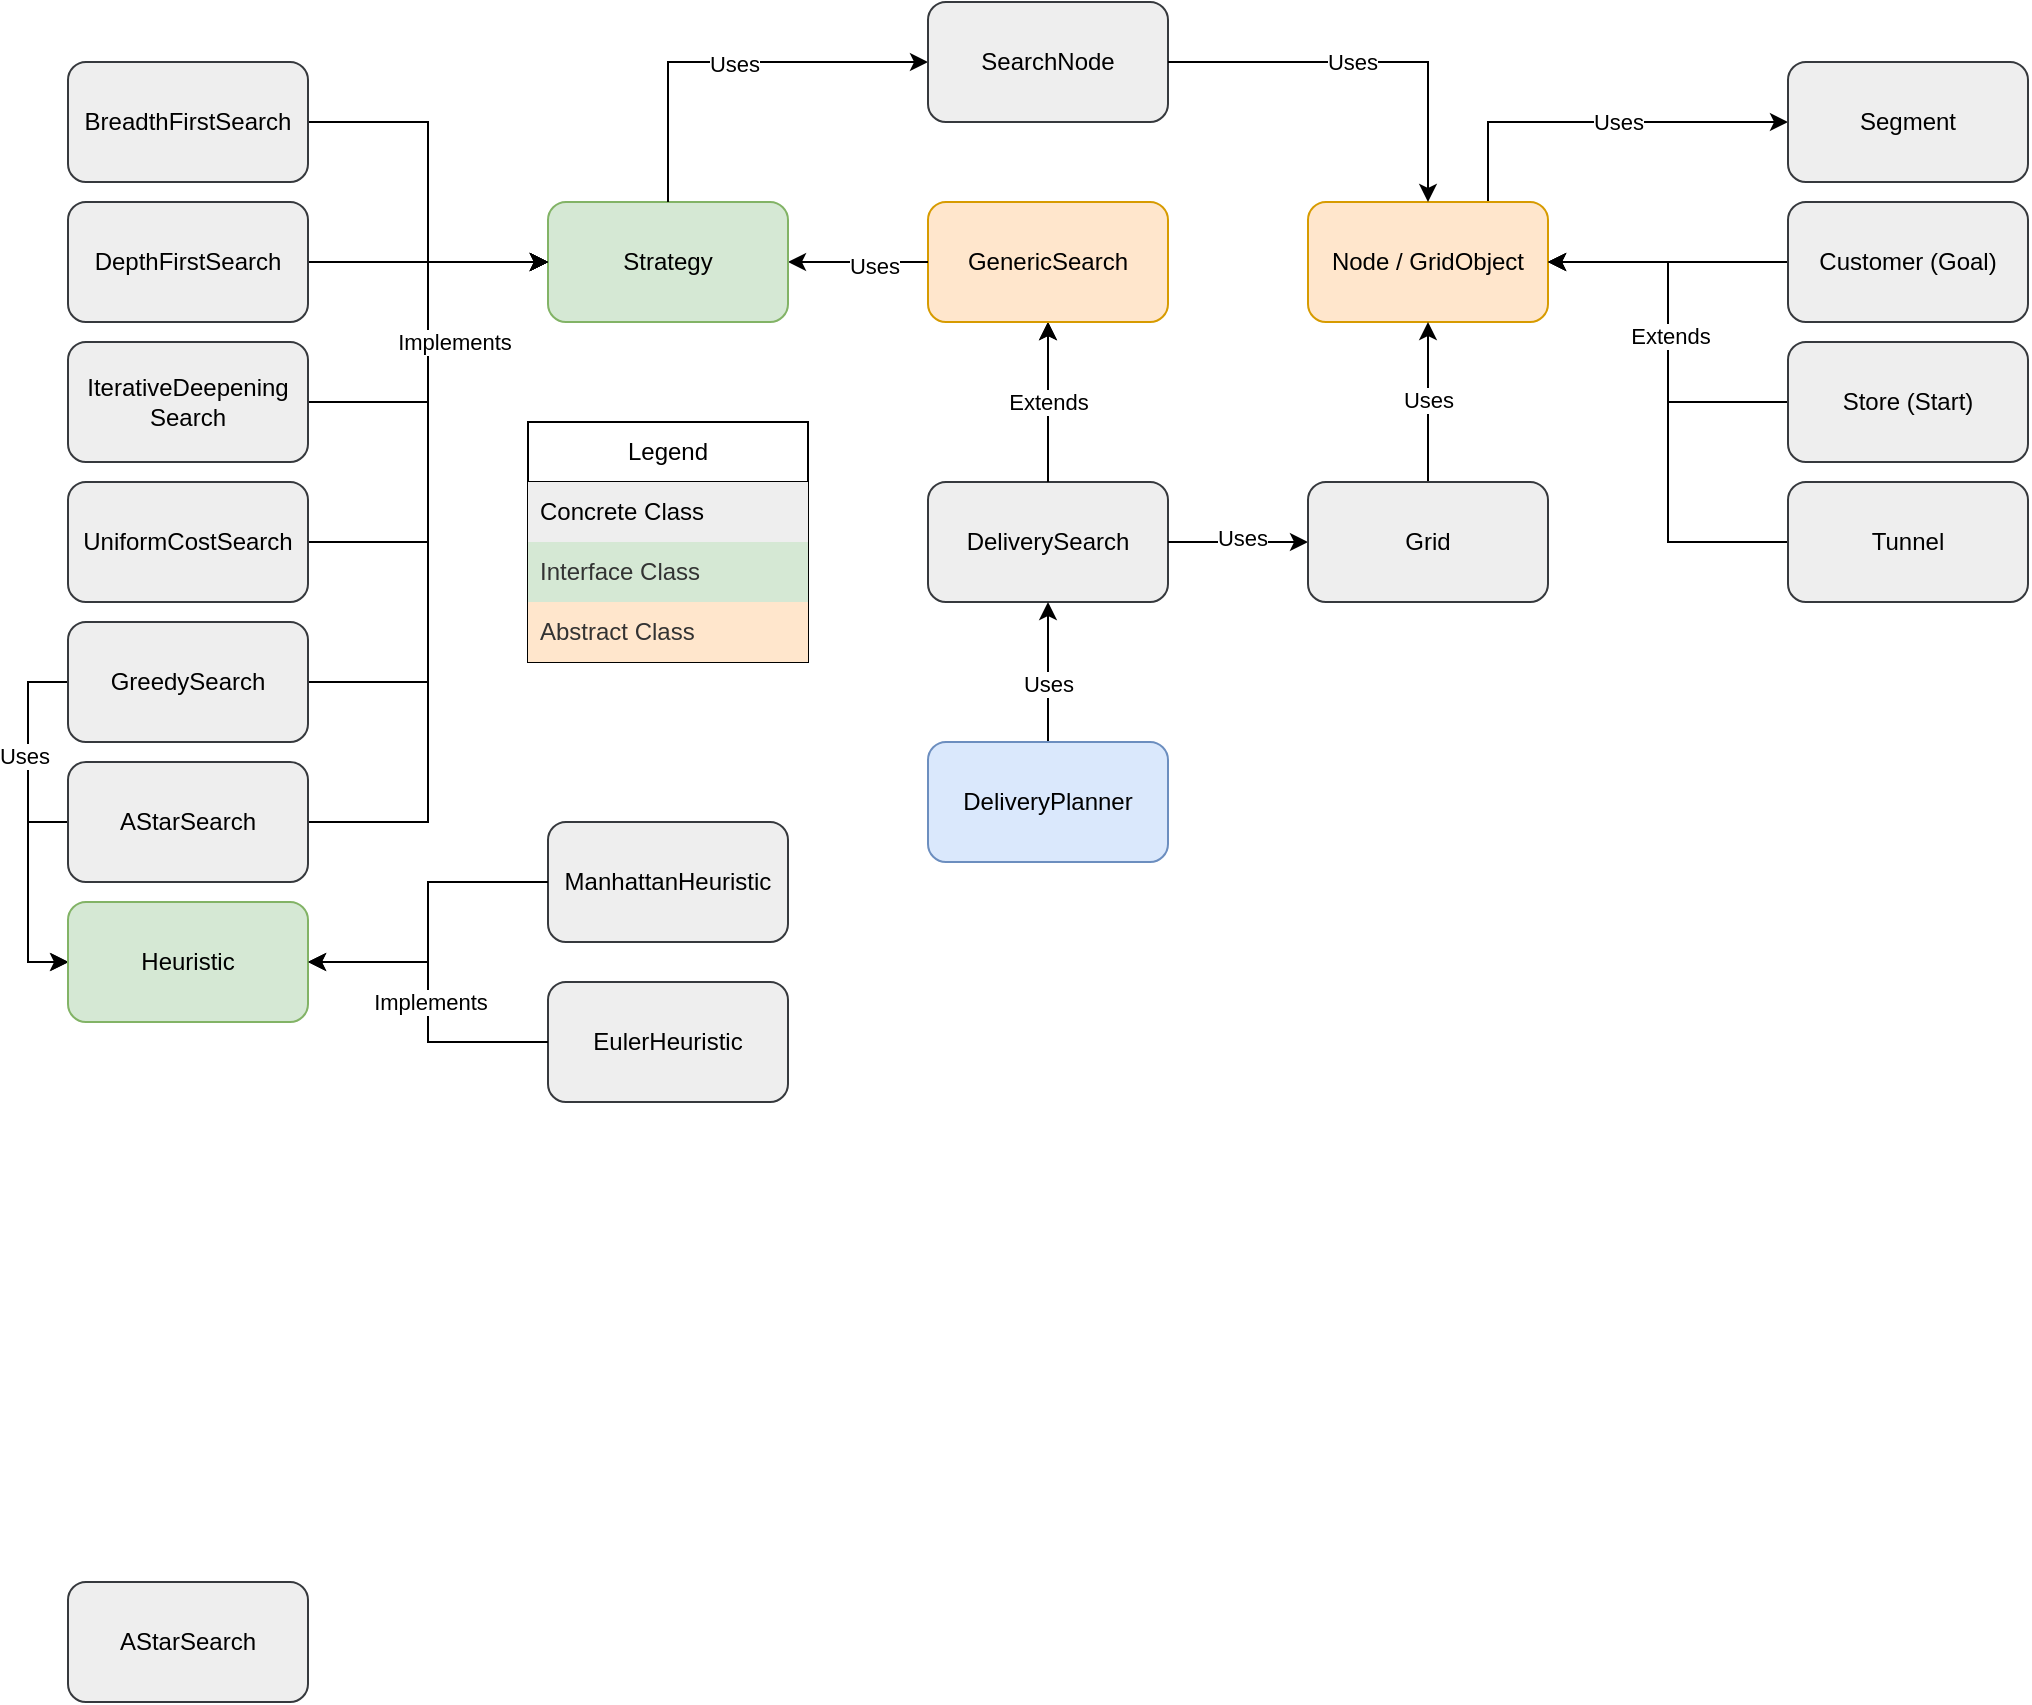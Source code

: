 <mxfile version="24.8.0">
  <diagram name="Page-1" id="LiNAY_uug0U_B6fAQwdF">
    <mxGraphModel dx="1345" dy="775" grid="1" gridSize="10" guides="1" tooltips="1" connect="1" arrows="1" fold="1" page="1" pageScale="1" pageWidth="1169" pageHeight="827" math="0" shadow="0">
      <root>
        <mxCell id="0" />
        <mxCell id="1" parent="0" />
        <mxCell id="zwk1zgaigwnVWfX1v21u-38" value="" style="edgeStyle=orthogonalEdgeStyle;rounded=0;orthogonalLoop=1;jettySize=auto;html=1;" parent="1" source="zwk1zgaigwnVWfX1v21u-1" target="zwk1zgaigwnVWfX1v21u-2" edge="1">
          <mxGeometry relative="1" as="geometry" />
        </mxCell>
        <mxCell id="zwk1zgaigwnVWfX1v21u-1" value="DeliverySearch" style="rounded=1;whiteSpace=wrap;html=1;fillColor=#eeeeee;strokeColor=#36393d;" parent="1" vertex="1">
          <mxGeometry x="530" y="320" width="120" height="60" as="geometry" />
        </mxCell>
        <mxCell id="zwk1zgaigwnVWfX1v21u-3" style="edgeStyle=orthogonalEdgeStyle;rounded=0;orthogonalLoop=1;jettySize=auto;html=1;exitX=0.5;exitY=0;exitDx=0;exitDy=0;" parent="1" source="zwk1zgaigwnVWfX1v21u-1" target="zwk1zgaigwnVWfX1v21u-2" edge="1">
          <mxGeometry relative="1" as="geometry" />
        </mxCell>
        <mxCell id="zwk1zgaigwnVWfX1v21u-4" value="Extends" style="edgeLabel;html=1;align=center;verticalAlign=middle;resizable=0;points=[];" parent="zwk1zgaigwnVWfX1v21u-3" vertex="1" connectable="0">
          <mxGeometry x="-0.261" y="1" relative="1" as="geometry">
            <mxPoint x="1" y="-11" as="offset" />
          </mxGeometry>
        </mxCell>
        <mxCell id="zwk1zgaigwnVWfX1v21u-2" value="GenericSearch" style="rounded=1;whiteSpace=wrap;html=1;fillColor=#FFE6CC;strokeColor=#d79b00;" parent="1" vertex="1">
          <mxGeometry x="530" y="180" width="120" height="60" as="geometry" />
        </mxCell>
        <mxCell id="zwk1zgaigwnVWfX1v21u-6" style="edgeStyle=orthogonalEdgeStyle;rounded=0;orthogonalLoop=1;jettySize=auto;html=1;exitX=0;exitY=0.5;exitDx=0;exitDy=0;" parent="1" source="zwk1zgaigwnVWfX1v21u-2" target="zwk1zgaigwnVWfX1v21u-5" edge="1">
          <mxGeometry relative="1" as="geometry" />
        </mxCell>
        <mxCell id="zwk1zgaigwnVWfX1v21u-7" value="Uses" style="edgeLabel;html=1;align=center;verticalAlign=middle;resizable=0;points=[];" parent="zwk1zgaigwnVWfX1v21u-6" vertex="1" connectable="0">
          <mxGeometry x="-0.141" y="1" relative="1" as="geometry">
            <mxPoint x="3" y="1" as="offset" />
          </mxGeometry>
        </mxCell>
        <mxCell id="zwk1zgaigwnVWfX1v21u-5" value="Strategy" style="rounded=1;whiteSpace=wrap;html=1;fillColor=#D5E8D4;strokeColor=#82B366;" parent="1" vertex="1">
          <mxGeometry x="340" y="180" width="120" height="60" as="geometry" />
        </mxCell>
        <mxCell id="zwk1zgaigwnVWfX1v21u-10" style="edgeStyle=orthogonalEdgeStyle;rounded=0;orthogonalLoop=1;jettySize=auto;html=1;exitX=0.5;exitY=0;exitDx=0;exitDy=0;entryX=0;entryY=0.5;entryDx=0;entryDy=0;" parent="1" source="zwk1zgaigwnVWfX1v21u-5" target="pID5fvpXB1yJrIXiUdC5-1" edge="1">
          <mxGeometry relative="1" as="geometry" />
        </mxCell>
        <mxCell id="zwk1zgaigwnVWfX1v21u-11" value="Uses" style="edgeLabel;html=1;align=center;verticalAlign=middle;resizable=0;points=[];" parent="zwk1zgaigwnVWfX1v21u-10" vertex="1" connectable="0">
          <mxGeometry x="0.012" y="-1" relative="1" as="geometry">
            <mxPoint x="2" as="offset" />
          </mxGeometry>
        </mxCell>
        <mxCell id="zwk1zgaigwnVWfX1v21u-24" style="edgeStyle=orthogonalEdgeStyle;rounded=0;orthogonalLoop=1;jettySize=auto;html=1;exitX=0;exitY=0.5;exitDx=0;exitDy=0;entryX=0.75;entryY=0;entryDx=0;entryDy=0;startArrow=classic;startFill=1;endArrow=none;endFill=0;" parent="1" source="zwk1zgaigwnVWfX1v21u-23" target="zwk1zgaigwnVWfX1v21u-8" edge="1">
          <mxGeometry relative="1" as="geometry" />
        </mxCell>
        <mxCell id="zwk1zgaigwnVWfX1v21u-25" value="Uses" style="edgeLabel;html=1;align=center;verticalAlign=middle;resizable=0;points=[];" parent="zwk1zgaigwnVWfX1v21u-24" vertex="1" connectable="0">
          <mxGeometry x="0.168" y="-1" relative="1" as="geometry">
            <mxPoint x="26" y="1" as="offset" />
          </mxGeometry>
        </mxCell>
        <mxCell id="zwk1zgaigwnVWfX1v21u-8" value="Node / GridObject" style="rounded=1;whiteSpace=wrap;html=1;fillColor=#ffe6cc;strokeColor=#d79b00;" parent="1" vertex="1">
          <mxGeometry x="720" y="180" width="120" height="60" as="geometry" />
        </mxCell>
        <mxCell id="zwk1zgaigwnVWfX1v21u-13" style="edgeStyle=orthogonalEdgeStyle;rounded=0;orthogonalLoop=1;jettySize=auto;html=1;exitX=1;exitY=0.5;exitDx=0;exitDy=0;entryX=0;entryY=0.5;entryDx=0;entryDy=0;" parent="1" source="zwk1zgaigwnVWfX1v21u-1" target="zwk1zgaigwnVWfX1v21u-12" edge="1">
          <mxGeometry relative="1" as="geometry" />
        </mxCell>
        <mxCell id="zwk1zgaigwnVWfX1v21u-14" value="Uses" style="edgeLabel;html=1;align=center;verticalAlign=middle;resizable=0;points=[];" parent="zwk1zgaigwnVWfX1v21u-13" vertex="1" connectable="0">
          <mxGeometry x="0.038" y="1" relative="1" as="geometry">
            <mxPoint y="-1" as="offset" />
          </mxGeometry>
        </mxCell>
        <mxCell id="zwk1zgaigwnVWfX1v21u-15" style="edgeStyle=orthogonalEdgeStyle;rounded=0;orthogonalLoop=1;jettySize=auto;html=1;exitX=0.5;exitY=0;exitDx=0;exitDy=0;" parent="1" source="zwk1zgaigwnVWfX1v21u-12" target="zwk1zgaigwnVWfX1v21u-8" edge="1">
          <mxGeometry relative="1" as="geometry" />
        </mxCell>
        <mxCell id="zwk1zgaigwnVWfX1v21u-16" value="Uses" style="edgeLabel;html=1;align=center;verticalAlign=middle;resizable=0;points=[];" parent="zwk1zgaigwnVWfX1v21u-15" vertex="1" connectable="0">
          <mxGeometry x="0.094" y="-1" relative="1" as="geometry">
            <mxPoint x="-1" y="3" as="offset" />
          </mxGeometry>
        </mxCell>
        <mxCell id="zwk1zgaigwnVWfX1v21u-12" value="Grid" style="rounded=1;whiteSpace=wrap;html=1;fillColor=#eeeeee;strokeColor=#36393d;" parent="1" vertex="1">
          <mxGeometry x="720" y="320" width="120" height="60" as="geometry" />
        </mxCell>
        <mxCell id="zwk1zgaigwnVWfX1v21u-30" style="edgeStyle=orthogonalEdgeStyle;rounded=0;orthogonalLoop=1;jettySize=auto;html=1;exitX=1;exitY=0.5;exitDx=0;exitDy=0;entryX=0;entryY=0.5;entryDx=0;entryDy=0;" parent="1" source="zwk1zgaigwnVWfX1v21u-17" target="zwk1zgaigwnVWfX1v21u-5" edge="1">
          <mxGeometry relative="1" as="geometry" />
        </mxCell>
        <mxCell id="zwk1zgaigwnVWfX1v21u-17" value="BreadthFirstSearch" style="rounded=1;whiteSpace=wrap;html=1;fillColor=#eeeeee;strokeColor=#36393d;" parent="1" vertex="1">
          <mxGeometry x="100" y="110" width="120" height="60" as="geometry" />
        </mxCell>
        <mxCell id="zwk1zgaigwnVWfX1v21u-32" style="edgeStyle=orthogonalEdgeStyle;rounded=0;orthogonalLoop=1;jettySize=auto;html=1;exitX=1;exitY=0.5;exitDx=0;exitDy=0;entryX=0;entryY=0.5;entryDx=0;entryDy=0;" parent="1" source="zwk1zgaigwnVWfX1v21u-18" target="zwk1zgaigwnVWfX1v21u-5" edge="1">
          <mxGeometry relative="1" as="geometry" />
        </mxCell>
        <mxCell id="zwk1zgaigwnVWfX1v21u-18" value="DepthFirstSearch" style="rounded=1;whiteSpace=wrap;html=1;fillColor=#eeeeee;strokeColor=#36393d;" parent="1" vertex="1">
          <mxGeometry x="100" y="180" width="120" height="60" as="geometry" />
        </mxCell>
        <mxCell id="zwk1zgaigwnVWfX1v21u-33" style="edgeStyle=orthogonalEdgeStyle;rounded=0;orthogonalLoop=1;jettySize=auto;html=1;exitX=1;exitY=0.5;exitDx=0;exitDy=0;entryX=0;entryY=0.5;entryDx=0;entryDy=0;" parent="1" source="zwk1zgaigwnVWfX1v21u-19" target="zwk1zgaigwnVWfX1v21u-5" edge="1">
          <mxGeometry relative="1" as="geometry" />
        </mxCell>
        <mxCell id="zwk1zgaigwnVWfX1v21u-19" value="IterativeDeepening&lt;div&gt;Search&lt;/div&gt;" style="rounded=1;whiteSpace=wrap;html=1;fillColor=#eeeeee;strokeColor=#36393d;" parent="1" vertex="1">
          <mxGeometry x="100" y="250" width="120" height="60" as="geometry" />
        </mxCell>
        <mxCell id="zwk1zgaigwnVWfX1v21u-34" style="edgeStyle=orthogonalEdgeStyle;rounded=0;orthogonalLoop=1;jettySize=auto;html=1;exitX=1;exitY=0.5;exitDx=0;exitDy=0;entryX=0;entryY=0.5;entryDx=0;entryDy=0;" parent="1" source="zwk1zgaigwnVWfX1v21u-20" target="zwk1zgaigwnVWfX1v21u-5" edge="1">
          <mxGeometry relative="1" as="geometry" />
        </mxCell>
        <mxCell id="zwk1zgaigwnVWfX1v21u-20" value="UniformCostSearch" style="rounded=1;whiteSpace=wrap;html=1;fillColor=#eeeeee;strokeColor=#36393d;" parent="1" vertex="1">
          <mxGeometry x="100" y="320" width="120" height="60" as="geometry" />
        </mxCell>
        <mxCell id="zwk1zgaigwnVWfX1v21u-35" style="edgeStyle=orthogonalEdgeStyle;rounded=0;orthogonalLoop=1;jettySize=auto;html=1;entryX=0;entryY=0.5;entryDx=0;entryDy=0;" parent="1" source="zwk1zgaigwnVWfX1v21u-21" target="zwk1zgaigwnVWfX1v21u-5" edge="1">
          <mxGeometry relative="1" as="geometry" />
        </mxCell>
        <mxCell id="pID5fvpXB1yJrIXiUdC5-8" style="edgeStyle=orthogonalEdgeStyle;rounded=0;orthogonalLoop=1;jettySize=auto;html=1;exitX=0;exitY=0.5;exitDx=0;exitDy=0;" edge="1" parent="1" source="zwk1zgaigwnVWfX1v21u-21">
          <mxGeometry relative="1" as="geometry">
            <mxPoint x="100.333" y="560" as="targetPoint" />
            <Array as="points">
              <mxPoint x="80" y="420" />
              <mxPoint x="80" y="560" />
            </Array>
          </mxGeometry>
        </mxCell>
        <mxCell id="pID5fvpXB1yJrIXiUdC5-9" value="Uses" style="edgeLabel;html=1;align=center;verticalAlign=middle;resizable=0;points=[];" vertex="1" connectable="0" parent="pID5fvpXB1yJrIXiUdC5-8">
          <mxGeometry x="-0.375" y="-2" relative="1" as="geometry">
            <mxPoint as="offset" />
          </mxGeometry>
        </mxCell>
        <mxCell id="zwk1zgaigwnVWfX1v21u-21" value="GreedySearch" style="rounded=1;whiteSpace=wrap;html=1;fillColor=#eeeeee;strokeColor=#36393d;" parent="1" vertex="1">
          <mxGeometry x="100" y="390" width="120" height="60" as="geometry" />
        </mxCell>
        <mxCell id="zwk1zgaigwnVWfX1v21u-36" style="edgeStyle=orthogonalEdgeStyle;rounded=0;orthogonalLoop=1;jettySize=auto;html=1;entryX=0;entryY=0.5;entryDx=0;entryDy=0;" parent="1" source="zwk1zgaigwnVWfX1v21u-22" target="zwk1zgaigwnVWfX1v21u-5" edge="1">
          <mxGeometry relative="1" as="geometry" />
        </mxCell>
        <mxCell id="zwk1zgaigwnVWfX1v21u-37" value="Implements" style="edgeLabel;html=1;align=center;verticalAlign=middle;resizable=0;points=[];" parent="zwk1zgaigwnVWfX1v21u-36" vertex="1" connectable="0">
          <mxGeometry x="0.886" y="-2" relative="1" as="geometry">
            <mxPoint x="-24" y="38" as="offset" />
          </mxGeometry>
        </mxCell>
        <mxCell id="pID5fvpXB1yJrIXiUdC5-7" style="edgeStyle=orthogonalEdgeStyle;rounded=0;orthogonalLoop=1;jettySize=auto;html=1;exitX=0;exitY=0.5;exitDx=0;exitDy=0;entryX=0;entryY=0.5;entryDx=0;entryDy=0;" edge="1" parent="1" source="zwk1zgaigwnVWfX1v21u-22" target="pID5fvpXB1yJrIXiUdC5-6">
          <mxGeometry relative="1" as="geometry" />
        </mxCell>
        <mxCell id="zwk1zgaigwnVWfX1v21u-22" value="AStarSearch" style="rounded=1;whiteSpace=wrap;html=1;fillColor=#eeeeee;strokeColor=#36393d;" parent="1" vertex="1">
          <mxGeometry x="100" y="460" width="120" height="60" as="geometry" />
        </mxCell>
        <mxCell id="zwk1zgaigwnVWfX1v21u-23" value="Segment" style="rounded=1;whiteSpace=wrap;html=1;fillColor=#eeeeee;strokeColor=#36393d;" parent="1" vertex="1">
          <mxGeometry x="960" y="110" width="120" height="60" as="geometry" />
        </mxCell>
        <mxCell id="zwk1zgaigwnVWfX1v21u-40" style="edgeStyle=orthogonalEdgeStyle;rounded=0;orthogonalLoop=1;jettySize=auto;html=1;entryX=1;entryY=0.5;entryDx=0;entryDy=0;" parent="1" source="zwk1zgaigwnVWfX1v21u-26" target="zwk1zgaigwnVWfX1v21u-8" edge="1">
          <mxGeometry relative="1" as="geometry" />
        </mxCell>
        <mxCell id="zwk1zgaigwnVWfX1v21u-26" value="Store (Start)" style="rounded=1;whiteSpace=wrap;html=1;fillColor=#eeeeee;strokeColor=#36393d;" parent="1" vertex="1">
          <mxGeometry x="960" y="250" width="120" height="60" as="geometry" />
        </mxCell>
        <mxCell id="zwk1zgaigwnVWfX1v21u-42" style="edgeStyle=orthogonalEdgeStyle;rounded=0;orthogonalLoop=1;jettySize=auto;html=1;entryX=1;entryY=0.5;entryDx=0;entryDy=0;" parent="1" source="zwk1zgaigwnVWfX1v21u-27" target="zwk1zgaigwnVWfX1v21u-8" edge="1">
          <mxGeometry relative="1" as="geometry" />
        </mxCell>
        <mxCell id="zwk1zgaigwnVWfX1v21u-43" value="Extends" style="edgeLabel;html=1;align=center;verticalAlign=middle;resizable=0;points=[];" parent="zwk1zgaigwnVWfX1v21u-42" vertex="1" connectable="0">
          <mxGeometry x="0.254" y="-1" relative="1" as="geometry">
            <mxPoint as="offset" />
          </mxGeometry>
        </mxCell>
        <mxCell id="zwk1zgaigwnVWfX1v21u-27" value="Tunnel" style="rounded=1;whiteSpace=wrap;html=1;fillColor=#eeeeee;strokeColor=#36393d;" parent="1" vertex="1">
          <mxGeometry x="960" y="320" width="120" height="60" as="geometry" />
        </mxCell>
        <mxCell id="zwk1zgaigwnVWfX1v21u-39" style="edgeStyle=orthogonalEdgeStyle;rounded=0;orthogonalLoop=1;jettySize=auto;html=1;exitX=0;exitY=0.5;exitDx=0;exitDy=0;entryX=1;entryY=0.5;entryDx=0;entryDy=0;" parent="1" source="zwk1zgaigwnVWfX1v21u-28" target="zwk1zgaigwnVWfX1v21u-8" edge="1">
          <mxGeometry relative="1" as="geometry" />
        </mxCell>
        <mxCell id="zwk1zgaigwnVWfX1v21u-28" value="Customer (Goal)" style="rounded=1;whiteSpace=wrap;html=1;fillColor=#eeeeee;strokeColor=#36393d;" parent="1" vertex="1">
          <mxGeometry x="960" y="180" width="120" height="60" as="geometry" />
        </mxCell>
        <mxCell id="zwk1zgaigwnVWfX1v21u-45" style="edgeStyle=orthogonalEdgeStyle;rounded=0;orthogonalLoop=1;jettySize=auto;html=1;entryX=0.5;entryY=1;entryDx=0;entryDy=0;" parent="1" source="zwk1zgaigwnVWfX1v21u-44" target="zwk1zgaigwnVWfX1v21u-1" edge="1">
          <mxGeometry relative="1" as="geometry" />
        </mxCell>
        <mxCell id="zwk1zgaigwnVWfX1v21u-46" value="Uses" style="edgeLabel;html=1;align=center;verticalAlign=middle;resizable=0;points=[];" parent="zwk1zgaigwnVWfX1v21u-45" vertex="1" connectable="0">
          <mxGeometry x="0.106" y="3" relative="1" as="geometry">
            <mxPoint x="3" y="9" as="offset" />
          </mxGeometry>
        </mxCell>
        <mxCell id="zwk1zgaigwnVWfX1v21u-44" value="DeliveryPlanner" style="rounded=1;whiteSpace=wrap;html=1;fillColor=#dae8fc;strokeColor=#6c8ebf;" parent="1" vertex="1">
          <mxGeometry x="530" y="450" width="120" height="60" as="geometry" />
        </mxCell>
        <mxCell id="zwk1zgaigwnVWfX1v21u-47" value="Legend" style="swimlane;fontStyle=0;childLayout=stackLayout;horizontal=1;startSize=30;horizontalStack=0;resizeParent=1;resizeParentMax=0;resizeLast=0;collapsible=1;marginBottom=0;whiteSpace=wrap;html=1;" parent="1" vertex="1">
          <mxGeometry x="330" y="290" width="140" height="120" as="geometry" />
        </mxCell>
        <mxCell id="zwk1zgaigwnVWfX1v21u-48" value="Concrete Class" style="text;strokeColor=none;fillColor=#eeeeee;align=left;verticalAlign=middle;spacingLeft=4;spacingRight=4;overflow=hidden;points=[[0,0.5],[1,0.5]];portConstraint=eastwest;rotatable=0;whiteSpace=wrap;html=1;" parent="zwk1zgaigwnVWfX1v21u-47" vertex="1">
          <mxGeometry y="30" width="140" height="30" as="geometry" />
        </mxCell>
        <mxCell id="zwk1zgaigwnVWfX1v21u-49" value="Interface Class" style="text;strokeColor=none;fillColor=#D5E8D4;align=left;verticalAlign=middle;spacingLeft=4;spacingRight=4;overflow=hidden;points=[[0,0.5],[1,0.5]];portConstraint=eastwest;rotatable=0;whiteSpace=wrap;html=1;fontColor=#333333;" parent="zwk1zgaigwnVWfX1v21u-47" vertex="1">
          <mxGeometry y="60" width="140" height="30" as="geometry" />
        </mxCell>
        <mxCell id="zwk1zgaigwnVWfX1v21u-50" value="Abstract Class" style="text;strokeColor=none;fillColor=#FFE6CC;align=left;verticalAlign=middle;spacingLeft=4;spacingRight=4;overflow=hidden;points=[[0,0.5],[1,0.5]];portConstraint=eastwest;rotatable=0;whiteSpace=wrap;html=1;fontColor=#333333;" parent="zwk1zgaigwnVWfX1v21u-47" vertex="1">
          <mxGeometry y="90" width="140" height="30" as="geometry" />
        </mxCell>
        <mxCell id="pID5fvpXB1yJrIXiUdC5-1" value="SearchNode" style="rounded=1;whiteSpace=wrap;html=1;fillColor=#eeeeee;strokeColor=#36393d;" vertex="1" parent="1">
          <mxGeometry x="530" y="80" width="120" height="60" as="geometry" />
        </mxCell>
        <mxCell id="pID5fvpXB1yJrIXiUdC5-2" style="edgeStyle=orthogonalEdgeStyle;rounded=0;orthogonalLoop=1;jettySize=auto;html=1;exitX=1;exitY=0.5;exitDx=0;exitDy=0;entryX=0.5;entryY=0;entryDx=0;entryDy=0;" edge="1" parent="1" source="pID5fvpXB1yJrIXiUdC5-1" target="zwk1zgaigwnVWfX1v21u-8">
          <mxGeometry relative="1" as="geometry">
            <mxPoint x="385" y="190" as="sourcePoint" />
            <mxPoint x="540" y="120" as="targetPoint" />
          </mxGeometry>
        </mxCell>
        <mxCell id="pID5fvpXB1yJrIXiUdC5-3" value="Uses" style="edgeLabel;html=1;align=center;verticalAlign=middle;resizable=0;points=[];" vertex="1" connectable="0" parent="pID5fvpXB1yJrIXiUdC5-2">
          <mxGeometry x="0.012" y="-1" relative="1" as="geometry">
            <mxPoint x="-9" y="-1" as="offset" />
          </mxGeometry>
        </mxCell>
        <mxCell id="pID5fvpXB1yJrIXiUdC5-4" value="ManhattanHeuristic" style="rounded=1;whiteSpace=wrap;html=1;fillColor=#eeeeee;strokeColor=#36393d;" vertex="1" parent="1">
          <mxGeometry x="340" y="490" width="120" height="60" as="geometry" />
        </mxCell>
        <mxCell id="pID5fvpXB1yJrIXiUdC5-5" value="AStarSearch" style="rounded=1;whiteSpace=wrap;html=1;fillColor=#eeeeee;strokeColor=#36393d;" vertex="1" parent="1">
          <mxGeometry x="100" y="870" width="120" height="60" as="geometry" />
        </mxCell>
        <mxCell id="pID5fvpXB1yJrIXiUdC5-12" style="edgeStyle=orthogonalEdgeStyle;rounded=0;orthogonalLoop=1;jettySize=auto;html=1;exitX=0;exitY=0.5;exitDx=0;exitDy=0;entryX=1;entryY=0.5;entryDx=0;entryDy=0;" edge="1" parent="1" source="pID5fvpXB1yJrIXiUdC5-4" target="pID5fvpXB1yJrIXiUdC5-6">
          <mxGeometry relative="1" as="geometry" />
        </mxCell>
        <mxCell id="pID5fvpXB1yJrIXiUdC5-6" value="Heuristic" style="rounded=1;whiteSpace=wrap;html=1;fillColor=#D5E8D4;strokeColor=#82B366;" vertex="1" parent="1">
          <mxGeometry x="100" y="530" width="120" height="60" as="geometry" />
        </mxCell>
        <mxCell id="pID5fvpXB1yJrIXiUdC5-11" value="EulerHeuristic" style="rounded=1;whiteSpace=wrap;html=1;fillColor=#eeeeee;strokeColor=#36393d;" vertex="1" parent="1">
          <mxGeometry x="340" y="570" width="120" height="60" as="geometry" />
        </mxCell>
        <mxCell id="pID5fvpXB1yJrIXiUdC5-13" style="edgeStyle=orthogonalEdgeStyle;rounded=0;orthogonalLoop=1;jettySize=auto;html=1;exitX=0;exitY=0.5;exitDx=0;exitDy=0;entryX=1;entryY=0.5;entryDx=0;entryDy=0;" edge="1" parent="1" source="pID5fvpXB1yJrIXiUdC5-11" target="pID5fvpXB1yJrIXiUdC5-6">
          <mxGeometry relative="1" as="geometry">
            <mxPoint x="325" y="530" as="sourcePoint" />
            <mxPoint x="230" y="570" as="targetPoint" />
          </mxGeometry>
        </mxCell>
        <mxCell id="pID5fvpXB1yJrIXiUdC5-15" value="Implements" style="edgeLabel;html=1;align=center;verticalAlign=middle;resizable=0;points=[];" vertex="1" connectable="0" parent="pID5fvpXB1yJrIXiUdC5-13">
          <mxGeometry x="-0.675" y="-2" relative="1" as="geometry">
            <mxPoint x="-33" y="-18" as="offset" />
          </mxGeometry>
        </mxCell>
      </root>
    </mxGraphModel>
  </diagram>
</mxfile>
